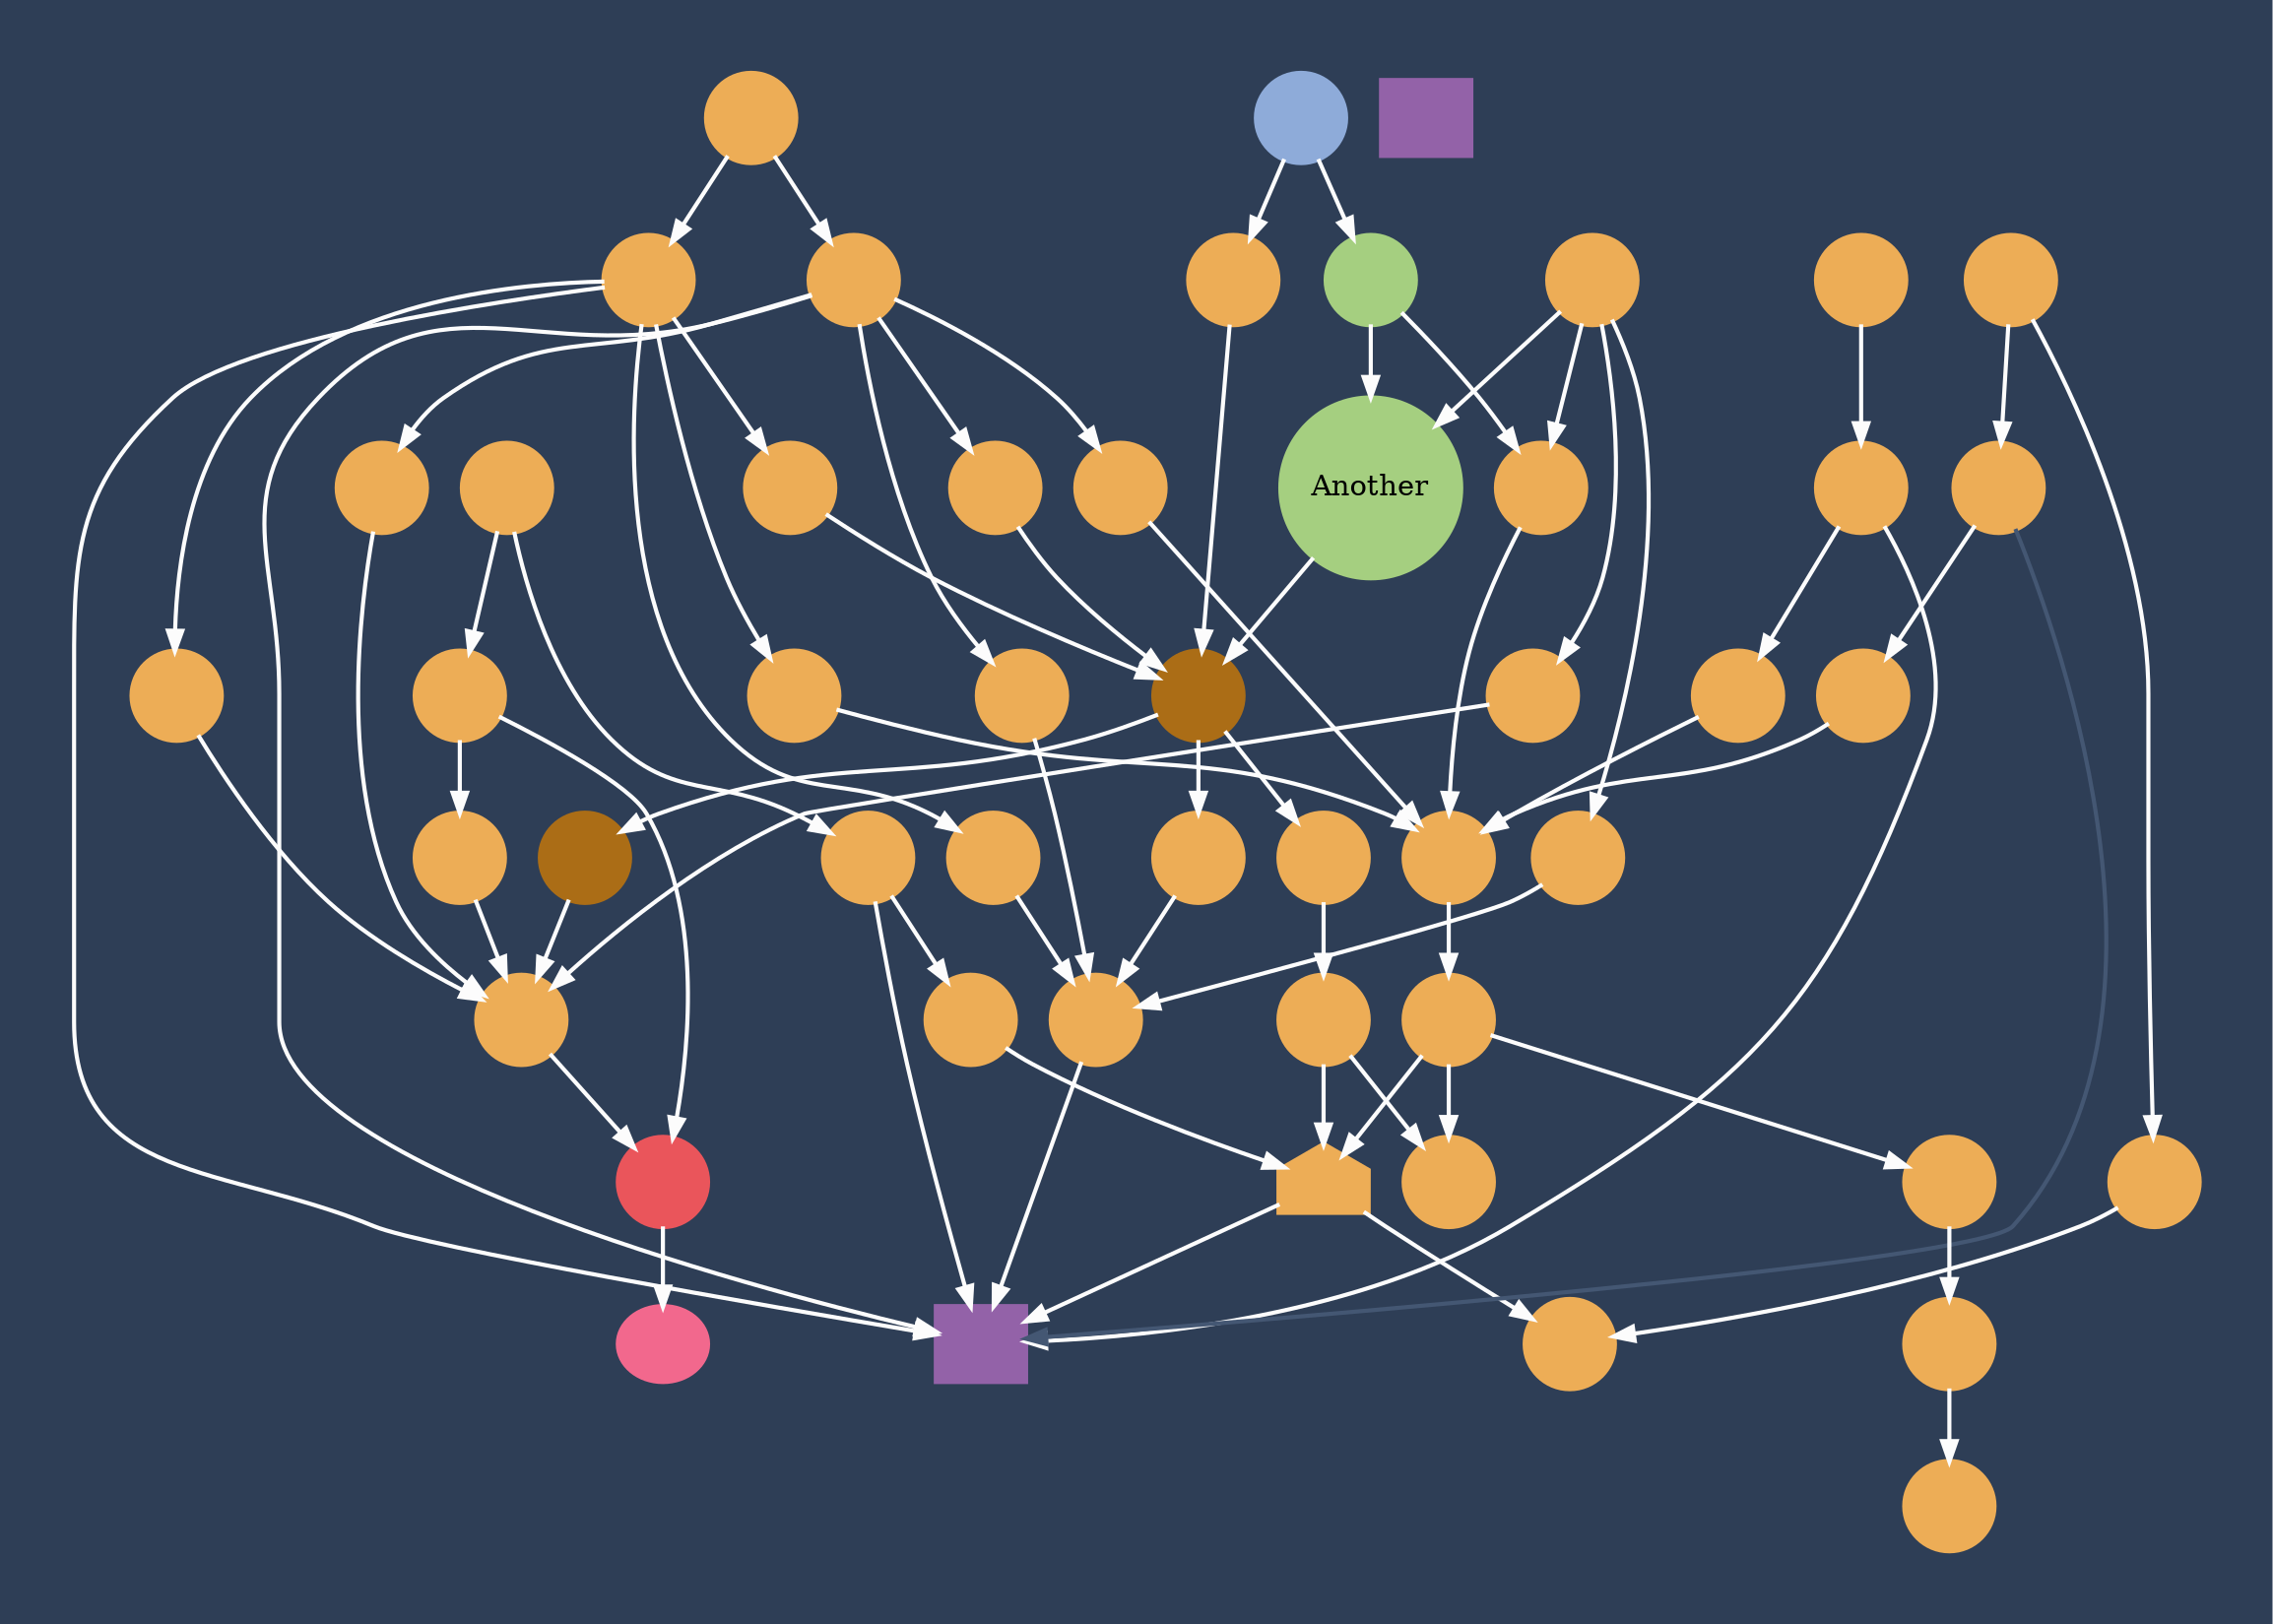 /*
 * Copyright (c) 2015 Mountainstorm
 * 
 * Permission is hereby granted, free of charge, to any person obtaining a copy
 * of this software and associated documentation files (the "Software"), to deal
 * in the Software without restriction, including without limitation the rights
 * to use, copy, modify, merge, publish, distribute, sublicense, and/or sell
 * copies of the Software, and to permit persons to whom the Software is
 * furnished to do so, subject to the following conditions:
 * 
 * The above copyright notice and this permission notice shall be included in all
 * copies or substantial portions of the Software.
 * 
 * THE SOFTWARE IS PROVIDED "AS IS", WITHOUT WARRANTY OF ANY KIND, EXPRESS OR
 * IMPLIED, INCLUDING BUT NOT LIMITED TO THE WARRANTIES OF MERCHANTABILITY,
 * FITNESS FOR A PARTICULAR PURPOSE AND NONINFRINGEMENT. IN NO EVENT SHALL THE
 * AUTHORS OR COPYRIGHT HOLDERS BE LIABLE FOR ANY CLAIM, DAMAGES OR OTHER
 * LIABILITY, WHETHER IN AN ACTION OF CONTRACT, TORT OR OTHERWISE, ARISING FROM,
 * OUT OF OR IN CONNECTION WITH THE SOFTWARE OR THE USE OR OTHER DEALINGS IN THE
 * SOFTWARE.
 */

 digraph world {
	bgcolor="#2e3e56"
	pad="0.5" /* add padding round the edge of the graph */
	/*
		rankdir="LR"  make graph layout left->right rather than top->bottom 
		graph [fontname="Helvetica Neue", fontcolor="#fcfcfc"]
		labelloc="t" label at top 
		label="Test Setup"
		dark blue (background): #2e3e56
		white (text/lines): #fcfcfc
		dark line (hidden lines): #445773
		red: #ea555b - crashes
		yellow: #edad56 - nodes in target
		gold: #AB6D16 - static libs
		dark green: #29b89d 
		purple: #9362a8
		pink: #f2688d - buckets
		green: #a5cf80 - 3rd party library
		blue: #8eabd9 - start
		0.1pt == 3.25px
	*/

	node [shape="circle", width="0.6", style="filled", fillcolor="#edad56", color="#edad56", penwidth="3", label=""]
	edge [color="#fcfcfc", penwidth="2", fontname="helvetica Neue Ultra Light"]

	S35 [tooltip="Go S35", fillcolor="#8eabd9", color="#8eabd9"];
	23 [shape="house", tooltip="Go 23"];
	T1 [shape="box", tooltip="Go T1", fillcolor="#9362a8", color="#9362a8"];
	T99 [shape="rectangle", tooltip="Go T1", fillcolor="#9362a8", color="#9362a8"];
	P4 [shape="ellipse", tooltip="Go P4", fillcolor="#f2688d", color="#f2688d"];
	T30 [shape="circle", tooltip="Go T30", fillcolor="#ea555b", color="#ea555b"];

	43 [fillcolor="#a5cf80", color="#a5cf80"];
	40 [fillcolor="#a5cf80", color="#a5cf80", label="Another"];

	28 [fillcolor="#AB6D16", color="#AB6D16"];
	19 [fillcolor="#AB6D16", color="#AB6D16"];

	T30 -> P4

	S8 -> 9;
	S24 -> 25;
	S24 -> 27;
	S1 -> 2;
	S1 -> 10;
	S35 -> 43;
	S35 -> 36;
	S30 -> 31;
	S30 -> 33;
	9 -> 42;
	9 -> T1;
	25 -> T1 [color="#445773", weight="0", comment="weaklink"];
	25 -> 26;
	27 -> T24;
	2 -> {3 ; 16 ; 17 ; T1 ; 18}
	10 -> { 11 ; 14 ; T1 ; 13; 12;}
	31 -> T1
	31 -> 32;
	33 -> T30;
	33 -> 34;
	42 -> 4;
	26 -> 4;
	3 -> 4;
	16 -> 15;
	17 -> 19;
	18 -> 29;
	11 -> 4;
	14 -> 15;
	37 -> {39 ; 41 ; 38 ; 40;}
	13 -> 19;
	12 -> 29;
	43 -> 38;
	43 -> 40;
	36 -> 19;
	32 -> 23;
	34 -> 29;
	39 -> 15;
	41 -> 29;
	38 -> 4;
	40 -> 19;
	4 -> 5;
	19 -> {21 ; 20 ; 28;}
	5 -> {6 ; T35 ; 23;}
	21 -> 22;
	20 -> 15;
	28 -> 29;
	6 -> 7;
	15 -> T1;
	22 -> T35;
	22 -> 23;
	29 -> T30;
	7 -> T8;
	23 -> T24;
	23 -> T1;
}

